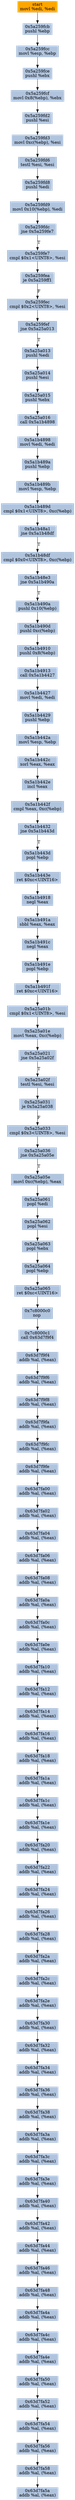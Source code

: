 digraph G {
node[shape=rectangle,style=filled,fillcolor=lightsteelblue,color=lightsteelblue]
bgcolor="transparent"
a0x5a259fc9movl_edi_edi[label="start\nmovl %edi, %edi",color="lightgrey",fillcolor="orange"];
a0x5a259fcbpushl_ebp[label="0x5a259fcb\npushl %ebp"];
a0x5a259fccmovl_esp_ebp[label="0x5a259fcc\nmovl %esp, %ebp"];
a0x5a259fcepushl_ebx[label="0x5a259fce\npushl %ebx"];
a0x5a259fcfmovl_0x8ebp__ebx[label="0x5a259fcf\nmovl 0x8(%ebp), %ebx"];
a0x5a259fd2pushl_esi[label="0x5a259fd2\npushl %esi"];
a0x5a259fd3movl_0xcebp__esi[label="0x5a259fd3\nmovl 0xc(%ebp), %esi"];
a0x5a259fd6testl_esi_esi[label="0x5a259fd6\ntestl %esi, %esi"];
a0x5a259fd8pushl_edi[label="0x5a259fd8\npushl %edi"];
a0x5a259fd9movl_0x10ebp__edi[label="0x5a259fd9\nmovl 0x10(%ebp), %edi"];
a0x5a259fdcjne_0x5a259fe7[label="0x5a259fdc\njne 0x5a259fe7"];
a0x5a259fe7cmpl_0x1UINT8_esi[label="0x5a259fe7\ncmpl $0x1<UINT8>, %esi"];
a0x5a259feaje_0x5a259ff1[label="0x5a259fea\nje 0x5a259ff1"];
a0x5a259feccmpl_0x2UINT8_esi[label="0x5a259fec\ncmpl $0x2<UINT8>, %esi"];
a0x5a259fefjne_0x5a25a013[label="0x5a259fef\njne 0x5a25a013"];
a0x5a25a013pushl_edi[label="0x5a25a013\npushl %edi"];
a0x5a25a014pushl_esi[label="0x5a25a014\npushl %esi"];
a0x5a25a015pushl_ebx[label="0x5a25a015\npushl %ebx"];
a0x5a25a016call_0x5a1b4898[label="0x5a25a016\ncall 0x5a1b4898"];
a0x5a1b4898movl_edi_edi[label="0x5a1b4898\nmovl %edi, %edi"];
a0x5a1b489apushl_ebp[label="0x5a1b489a\npushl %ebp"];
a0x5a1b489bmovl_esp_ebp[label="0x5a1b489b\nmovl %esp, %ebp"];
a0x5a1b489dcmpl_0x1UINT8_0xcebp_[label="0x5a1b489d\ncmpl $0x1<UINT8>, 0xc(%ebp)"];
a0x5a1b48a1jne_0x5a1b48df[label="0x5a1b48a1\njne 0x5a1b48df"];
a0x5a1b48dfcmpl_0x0UINT8_0xcebp_[label="0x5a1b48df\ncmpl $0x0<UINT8>, 0xc(%ebp)"];
a0x5a1b48e3jne_0x5a1b490a[label="0x5a1b48e3\njne 0x5a1b490a"];
a0x5a1b490apushl_0x10ebp_[label="0x5a1b490a\npushl 0x10(%ebp)"];
a0x5a1b490dpushl_0xcebp_[label="0x5a1b490d\npushl 0xc(%ebp)"];
a0x5a1b4910pushl_0x8ebp_[label="0x5a1b4910\npushl 0x8(%ebp)"];
a0x5a1b4913call_0x5a1b4427[label="0x5a1b4913\ncall 0x5a1b4427"];
a0x5a1b4427movl_edi_edi[label="0x5a1b4427\nmovl %edi, %edi"];
a0x5a1b4429pushl_ebp[label="0x5a1b4429\npushl %ebp"];
a0x5a1b442amovl_esp_ebp[label="0x5a1b442a\nmovl %esp, %ebp"];
a0x5a1b442cxorl_eax_eax[label="0x5a1b442c\nxorl %eax, %eax"];
a0x5a1b442eincl_eax[label="0x5a1b442e\nincl %eax"];
a0x5a1b442fcmpl_eax_0xcebp_[label="0x5a1b442f\ncmpl %eax, 0xc(%ebp)"];
a0x5a1b4432jne_0x5a1b443d[label="0x5a1b4432\njne 0x5a1b443d"];
a0x5a1b443dpopl_ebp[label="0x5a1b443d\npopl %ebp"];
a0x5a1b443eret_0xcUINT16[label="0x5a1b443e\nret $0xc<UINT16>"];
a0x5a1b4918negl_eax[label="0x5a1b4918\nnegl %eax"];
a0x5a1b491asbbl_eax_eax[label="0x5a1b491a\nsbbl %eax, %eax"];
a0x5a1b491cnegl_eax[label="0x5a1b491c\nnegl %eax"];
a0x5a1b491epopl_ebp[label="0x5a1b491e\npopl %ebp"];
a0x5a1b491fret_0xcUINT16[label="0x5a1b491f\nret $0xc<UINT16>"];
a0x5a25a01bcmpl_0x1UINT8_esi[label="0x5a25a01b\ncmpl $0x1<UINT8>, %esi"];
a0x5a25a01emovl_eax_0xcebp_[label="0x5a25a01e\nmovl %eax, 0xc(%ebp)"];
a0x5a25a021jne_0x5a25a02f[label="0x5a25a021\njne 0x5a25a02f"];
a0x5a25a02ftestl_esi_esi[label="0x5a25a02f\ntestl %esi, %esi"];
a0x5a25a031je_0x5a25a038[label="0x5a25a031\nje 0x5a25a038"];
a0x5a25a033cmpl_0x3UINT8_esi[label="0x5a25a033\ncmpl $0x3<UINT8>, %esi"];
a0x5a25a036jne_0x5a25a05e[label="0x5a25a036\njne 0x5a25a05e"];
a0x5a25a05emovl_0xcebp__eax[label="0x5a25a05e\nmovl 0xc(%ebp), %eax"];
a0x5a25a061popl_edi[label="0x5a25a061\npopl %edi"];
a0x5a25a062popl_esi[label="0x5a25a062\npopl %esi"];
a0x5a25a063popl_ebx[label="0x5a25a063\npopl %ebx"];
a0x5a25a064popl_ebp[label="0x5a25a064\npopl %ebp"];
a0x5a25a065ret_0xcUINT16[label="0x5a25a065\nret $0xc<UINT16>"];
a0x7c8000c0nop_[label="0x7c8000c0\nnop "];
a0x7c8000c1call_0x63d7f9f4[label="0x7c8000c1\ncall 0x63d7f9f4"];
a0x63d7f9f4addb_al_eax_[label="0x63d7f9f4\naddb %al, (%eax)"];
a0x63d7f9f6addb_al_eax_[label="0x63d7f9f6\naddb %al, (%eax)"];
a0x63d7f9f8addb_al_eax_[label="0x63d7f9f8\naddb %al, (%eax)"];
a0x63d7f9faaddb_al_eax_[label="0x63d7f9fa\naddb %al, (%eax)"];
a0x63d7f9fcaddb_al_eax_[label="0x63d7f9fc\naddb %al, (%eax)"];
a0x63d7f9feaddb_al_eax_[label="0x63d7f9fe\naddb %al, (%eax)"];
a0x63d7fa00addb_al_eax_[label="0x63d7fa00\naddb %al, (%eax)"];
a0x63d7fa02addb_al_eax_[label="0x63d7fa02\naddb %al, (%eax)"];
a0x63d7fa04addb_al_eax_[label="0x63d7fa04\naddb %al, (%eax)"];
a0x63d7fa06addb_al_eax_[label="0x63d7fa06\naddb %al, (%eax)"];
a0x63d7fa08addb_al_eax_[label="0x63d7fa08\naddb %al, (%eax)"];
a0x63d7fa0aaddb_al_eax_[label="0x63d7fa0a\naddb %al, (%eax)"];
a0x63d7fa0caddb_al_eax_[label="0x63d7fa0c\naddb %al, (%eax)"];
a0x63d7fa0eaddb_al_eax_[label="0x63d7fa0e\naddb %al, (%eax)"];
a0x63d7fa10addb_al_eax_[label="0x63d7fa10\naddb %al, (%eax)"];
a0x63d7fa12addb_al_eax_[label="0x63d7fa12\naddb %al, (%eax)"];
a0x63d7fa14addb_al_eax_[label="0x63d7fa14\naddb %al, (%eax)"];
a0x63d7fa16addb_al_eax_[label="0x63d7fa16\naddb %al, (%eax)"];
a0x63d7fa18addb_al_eax_[label="0x63d7fa18\naddb %al, (%eax)"];
a0x63d7fa1aaddb_al_eax_[label="0x63d7fa1a\naddb %al, (%eax)"];
a0x63d7fa1caddb_al_eax_[label="0x63d7fa1c\naddb %al, (%eax)"];
a0x63d7fa1eaddb_al_eax_[label="0x63d7fa1e\naddb %al, (%eax)"];
a0x63d7fa20addb_al_eax_[label="0x63d7fa20\naddb %al, (%eax)"];
a0x63d7fa22addb_al_eax_[label="0x63d7fa22\naddb %al, (%eax)"];
a0x63d7fa24addb_al_eax_[label="0x63d7fa24\naddb %al, (%eax)"];
a0x63d7fa26addb_al_eax_[label="0x63d7fa26\naddb %al, (%eax)"];
a0x63d7fa28addb_al_eax_[label="0x63d7fa28\naddb %al, (%eax)"];
a0x63d7fa2aaddb_al_eax_[label="0x63d7fa2a\naddb %al, (%eax)"];
a0x63d7fa2caddb_al_eax_[label="0x63d7fa2c\naddb %al, (%eax)"];
a0x63d7fa2eaddb_al_eax_[label="0x63d7fa2e\naddb %al, (%eax)"];
a0x63d7fa30addb_al_eax_[label="0x63d7fa30\naddb %al, (%eax)"];
a0x63d7fa32addb_al_eax_[label="0x63d7fa32\naddb %al, (%eax)"];
a0x63d7fa34addb_al_eax_[label="0x63d7fa34\naddb %al, (%eax)"];
a0x63d7fa36addb_al_eax_[label="0x63d7fa36\naddb %al, (%eax)"];
a0x63d7fa38addb_al_eax_[label="0x63d7fa38\naddb %al, (%eax)"];
a0x63d7fa3aaddb_al_eax_[label="0x63d7fa3a\naddb %al, (%eax)"];
a0x63d7fa3caddb_al_eax_[label="0x63d7fa3c\naddb %al, (%eax)"];
a0x63d7fa3eaddb_al_eax_[label="0x63d7fa3e\naddb %al, (%eax)"];
a0x63d7fa40addb_al_eax_[label="0x63d7fa40\naddb %al, (%eax)"];
a0x63d7fa42addb_al_eax_[label="0x63d7fa42\naddb %al, (%eax)"];
a0x63d7fa44addb_al_eax_[label="0x63d7fa44\naddb %al, (%eax)"];
a0x63d7fa46addb_al_eax_[label="0x63d7fa46\naddb %al, (%eax)"];
a0x63d7fa48addb_al_eax_[label="0x63d7fa48\naddb %al, (%eax)"];
a0x63d7fa4aaddb_al_eax_[label="0x63d7fa4a\naddb %al, (%eax)"];
a0x63d7fa4caddb_al_eax_[label="0x63d7fa4c\naddb %al, (%eax)"];
a0x63d7fa4eaddb_al_eax_[label="0x63d7fa4e\naddb %al, (%eax)"];
a0x63d7fa50addb_al_eax_[label="0x63d7fa50\naddb %al, (%eax)"];
a0x63d7fa52addb_al_eax_[label="0x63d7fa52\naddb %al, (%eax)"];
a0x63d7fa54addb_al_eax_[label="0x63d7fa54\naddb %al, (%eax)"];
a0x63d7fa56addb_al_eax_[label="0x63d7fa56\naddb %al, (%eax)"];
a0x63d7fa58addb_al_eax_[label="0x63d7fa58\naddb %al, (%eax)"];
a0x63d7fa5aaddb_al_eax_[label="0x63d7fa5a\naddb %al, (%eax)"];
a0x5a259fc9movl_edi_edi -> a0x5a259fcbpushl_ebp [color="#000000"];
a0x5a259fcbpushl_ebp -> a0x5a259fccmovl_esp_ebp [color="#000000"];
a0x5a259fccmovl_esp_ebp -> a0x5a259fcepushl_ebx [color="#000000"];
a0x5a259fcepushl_ebx -> a0x5a259fcfmovl_0x8ebp__ebx [color="#000000"];
a0x5a259fcfmovl_0x8ebp__ebx -> a0x5a259fd2pushl_esi [color="#000000"];
a0x5a259fd2pushl_esi -> a0x5a259fd3movl_0xcebp__esi [color="#000000"];
a0x5a259fd3movl_0xcebp__esi -> a0x5a259fd6testl_esi_esi [color="#000000"];
a0x5a259fd6testl_esi_esi -> a0x5a259fd8pushl_edi [color="#000000"];
a0x5a259fd8pushl_edi -> a0x5a259fd9movl_0x10ebp__edi [color="#000000"];
a0x5a259fd9movl_0x10ebp__edi -> a0x5a259fdcjne_0x5a259fe7 [color="#000000"];
a0x5a259fdcjne_0x5a259fe7 -> a0x5a259fe7cmpl_0x1UINT8_esi [color="#000000",label="T"];
a0x5a259fe7cmpl_0x1UINT8_esi -> a0x5a259feaje_0x5a259ff1 [color="#000000"];
a0x5a259feaje_0x5a259ff1 -> a0x5a259feccmpl_0x2UINT8_esi [color="#000000",label="F"];
a0x5a259feccmpl_0x2UINT8_esi -> a0x5a259fefjne_0x5a25a013 [color="#000000"];
a0x5a259fefjne_0x5a25a013 -> a0x5a25a013pushl_edi [color="#000000",label="T"];
a0x5a25a013pushl_edi -> a0x5a25a014pushl_esi [color="#000000"];
a0x5a25a014pushl_esi -> a0x5a25a015pushl_ebx [color="#000000"];
a0x5a25a015pushl_ebx -> a0x5a25a016call_0x5a1b4898 [color="#000000"];
a0x5a25a016call_0x5a1b4898 -> a0x5a1b4898movl_edi_edi [color="#000000"];
a0x5a1b4898movl_edi_edi -> a0x5a1b489apushl_ebp [color="#000000"];
a0x5a1b489apushl_ebp -> a0x5a1b489bmovl_esp_ebp [color="#000000"];
a0x5a1b489bmovl_esp_ebp -> a0x5a1b489dcmpl_0x1UINT8_0xcebp_ [color="#000000"];
a0x5a1b489dcmpl_0x1UINT8_0xcebp_ -> a0x5a1b48a1jne_0x5a1b48df [color="#000000"];
a0x5a1b48a1jne_0x5a1b48df -> a0x5a1b48dfcmpl_0x0UINT8_0xcebp_ [color="#000000",label="T"];
a0x5a1b48dfcmpl_0x0UINT8_0xcebp_ -> a0x5a1b48e3jne_0x5a1b490a [color="#000000"];
a0x5a1b48e3jne_0x5a1b490a -> a0x5a1b490apushl_0x10ebp_ [color="#000000",label="T"];
a0x5a1b490apushl_0x10ebp_ -> a0x5a1b490dpushl_0xcebp_ [color="#000000"];
a0x5a1b490dpushl_0xcebp_ -> a0x5a1b4910pushl_0x8ebp_ [color="#000000"];
a0x5a1b4910pushl_0x8ebp_ -> a0x5a1b4913call_0x5a1b4427 [color="#000000"];
a0x5a1b4913call_0x5a1b4427 -> a0x5a1b4427movl_edi_edi [color="#000000"];
a0x5a1b4427movl_edi_edi -> a0x5a1b4429pushl_ebp [color="#000000"];
a0x5a1b4429pushl_ebp -> a0x5a1b442amovl_esp_ebp [color="#000000"];
a0x5a1b442amovl_esp_ebp -> a0x5a1b442cxorl_eax_eax [color="#000000"];
a0x5a1b442cxorl_eax_eax -> a0x5a1b442eincl_eax [color="#000000"];
a0x5a1b442eincl_eax -> a0x5a1b442fcmpl_eax_0xcebp_ [color="#000000"];
a0x5a1b442fcmpl_eax_0xcebp_ -> a0x5a1b4432jne_0x5a1b443d [color="#000000"];
a0x5a1b4432jne_0x5a1b443d -> a0x5a1b443dpopl_ebp [color="#000000",label="T"];
a0x5a1b443dpopl_ebp -> a0x5a1b443eret_0xcUINT16 [color="#000000"];
a0x5a1b443eret_0xcUINT16 -> a0x5a1b4918negl_eax [color="#000000"];
a0x5a1b4918negl_eax -> a0x5a1b491asbbl_eax_eax [color="#000000"];
a0x5a1b491asbbl_eax_eax -> a0x5a1b491cnegl_eax [color="#000000"];
a0x5a1b491cnegl_eax -> a0x5a1b491epopl_ebp [color="#000000"];
a0x5a1b491epopl_ebp -> a0x5a1b491fret_0xcUINT16 [color="#000000"];
a0x5a1b491fret_0xcUINT16 -> a0x5a25a01bcmpl_0x1UINT8_esi [color="#000000"];
a0x5a25a01bcmpl_0x1UINT8_esi -> a0x5a25a01emovl_eax_0xcebp_ [color="#000000"];
a0x5a25a01emovl_eax_0xcebp_ -> a0x5a25a021jne_0x5a25a02f [color="#000000"];
a0x5a25a021jne_0x5a25a02f -> a0x5a25a02ftestl_esi_esi [color="#000000",label="T"];
a0x5a25a02ftestl_esi_esi -> a0x5a25a031je_0x5a25a038 [color="#000000"];
a0x5a25a031je_0x5a25a038 -> a0x5a25a033cmpl_0x3UINT8_esi [color="#000000",label="F"];
a0x5a25a033cmpl_0x3UINT8_esi -> a0x5a25a036jne_0x5a25a05e [color="#000000"];
a0x5a25a036jne_0x5a25a05e -> a0x5a25a05emovl_0xcebp__eax [color="#000000",label="T"];
a0x5a25a05emovl_0xcebp__eax -> a0x5a25a061popl_edi [color="#000000"];
a0x5a25a061popl_edi -> a0x5a25a062popl_esi [color="#000000"];
a0x5a25a062popl_esi -> a0x5a25a063popl_ebx [color="#000000"];
a0x5a25a063popl_ebx -> a0x5a25a064popl_ebp [color="#000000"];
a0x5a25a064popl_ebp -> a0x5a25a065ret_0xcUINT16 [color="#000000"];
a0x5a25a065ret_0xcUINT16 -> a0x7c8000c0nop_ [color="#000000"];
a0x7c8000c0nop_ -> a0x7c8000c1call_0x63d7f9f4 [color="#000000"];
a0x7c8000c1call_0x63d7f9f4 -> a0x63d7f9f4addb_al_eax_ [color="#000000"];
a0x63d7f9f4addb_al_eax_ -> a0x63d7f9f6addb_al_eax_ [color="#000000"];
a0x63d7f9f6addb_al_eax_ -> a0x63d7f9f8addb_al_eax_ [color="#000000"];
a0x63d7f9f8addb_al_eax_ -> a0x63d7f9faaddb_al_eax_ [color="#000000"];
a0x63d7f9faaddb_al_eax_ -> a0x63d7f9fcaddb_al_eax_ [color="#000000"];
a0x63d7f9fcaddb_al_eax_ -> a0x63d7f9feaddb_al_eax_ [color="#000000"];
a0x63d7f9feaddb_al_eax_ -> a0x63d7fa00addb_al_eax_ [color="#000000"];
a0x63d7fa00addb_al_eax_ -> a0x63d7fa02addb_al_eax_ [color="#000000"];
a0x63d7fa02addb_al_eax_ -> a0x63d7fa04addb_al_eax_ [color="#000000"];
a0x63d7fa04addb_al_eax_ -> a0x63d7fa06addb_al_eax_ [color="#000000"];
a0x63d7fa06addb_al_eax_ -> a0x63d7fa08addb_al_eax_ [color="#000000"];
a0x63d7fa08addb_al_eax_ -> a0x63d7fa0aaddb_al_eax_ [color="#000000"];
a0x63d7fa0aaddb_al_eax_ -> a0x63d7fa0caddb_al_eax_ [color="#000000"];
a0x63d7fa0caddb_al_eax_ -> a0x63d7fa0eaddb_al_eax_ [color="#000000"];
a0x63d7fa0eaddb_al_eax_ -> a0x63d7fa10addb_al_eax_ [color="#000000"];
a0x63d7fa10addb_al_eax_ -> a0x63d7fa12addb_al_eax_ [color="#000000"];
a0x63d7fa12addb_al_eax_ -> a0x63d7fa14addb_al_eax_ [color="#000000"];
a0x63d7fa14addb_al_eax_ -> a0x63d7fa16addb_al_eax_ [color="#000000"];
a0x63d7fa16addb_al_eax_ -> a0x63d7fa18addb_al_eax_ [color="#000000"];
a0x63d7fa18addb_al_eax_ -> a0x63d7fa1aaddb_al_eax_ [color="#000000"];
a0x63d7fa1aaddb_al_eax_ -> a0x63d7fa1caddb_al_eax_ [color="#000000"];
a0x63d7fa1caddb_al_eax_ -> a0x63d7fa1eaddb_al_eax_ [color="#000000"];
a0x63d7fa1eaddb_al_eax_ -> a0x63d7fa20addb_al_eax_ [color="#000000"];
a0x63d7fa20addb_al_eax_ -> a0x63d7fa22addb_al_eax_ [color="#000000"];
a0x63d7fa22addb_al_eax_ -> a0x63d7fa24addb_al_eax_ [color="#000000"];
a0x63d7fa24addb_al_eax_ -> a0x63d7fa26addb_al_eax_ [color="#000000"];
a0x63d7fa26addb_al_eax_ -> a0x63d7fa28addb_al_eax_ [color="#000000"];
a0x63d7fa28addb_al_eax_ -> a0x63d7fa2aaddb_al_eax_ [color="#000000"];
a0x63d7fa2aaddb_al_eax_ -> a0x63d7fa2caddb_al_eax_ [color="#000000"];
a0x63d7fa2caddb_al_eax_ -> a0x63d7fa2eaddb_al_eax_ [color="#000000"];
a0x63d7fa2eaddb_al_eax_ -> a0x63d7fa30addb_al_eax_ [color="#000000"];
a0x63d7fa30addb_al_eax_ -> a0x63d7fa32addb_al_eax_ [color="#000000"];
a0x63d7fa32addb_al_eax_ -> a0x63d7fa34addb_al_eax_ [color="#000000"];
a0x63d7fa34addb_al_eax_ -> a0x63d7fa36addb_al_eax_ [color="#000000"];
a0x63d7fa36addb_al_eax_ -> a0x63d7fa38addb_al_eax_ [color="#000000"];
a0x63d7fa38addb_al_eax_ -> a0x63d7fa3aaddb_al_eax_ [color="#000000"];
a0x63d7fa3aaddb_al_eax_ -> a0x63d7fa3caddb_al_eax_ [color="#000000"];
a0x63d7fa3caddb_al_eax_ -> a0x63d7fa3eaddb_al_eax_ [color="#000000"];
a0x63d7fa3eaddb_al_eax_ -> a0x63d7fa40addb_al_eax_ [color="#000000"];
a0x63d7fa40addb_al_eax_ -> a0x63d7fa42addb_al_eax_ [color="#000000"];
a0x63d7fa42addb_al_eax_ -> a0x63d7fa44addb_al_eax_ [color="#000000"];
a0x63d7fa44addb_al_eax_ -> a0x63d7fa46addb_al_eax_ [color="#000000"];
a0x63d7fa46addb_al_eax_ -> a0x63d7fa48addb_al_eax_ [color="#000000"];
a0x63d7fa48addb_al_eax_ -> a0x63d7fa4aaddb_al_eax_ [color="#000000"];
a0x63d7fa4aaddb_al_eax_ -> a0x63d7fa4caddb_al_eax_ [color="#000000"];
a0x63d7fa4caddb_al_eax_ -> a0x63d7fa4eaddb_al_eax_ [color="#000000"];
a0x63d7fa4eaddb_al_eax_ -> a0x63d7fa50addb_al_eax_ [color="#000000"];
a0x63d7fa50addb_al_eax_ -> a0x63d7fa52addb_al_eax_ [color="#000000"];
a0x63d7fa52addb_al_eax_ -> a0x63d7fa54addb_al_eax_ [color="#000000"];
a0x63d7fa54addb_al_eax_ -> a0x63d7fa56addb_al_eax_ [color="#000000"];
a0x63d7fa56addb_al_eax_ -> a0x63d7fa58addb_al_eax_ [color="#000000"];
a0x63d7fa58addb_al_eax_ -> a0x63d7fa5aaddb_al_eax_ [color="#000000"];
}
